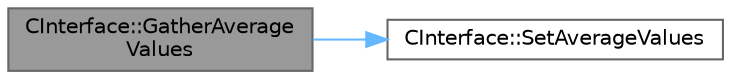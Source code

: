 digraph "CInterface::GatherAverageValues"
{
 // LATEX_PDF_SIZE
  bgcolor="transparent";
  edge [fontname=Helvetica,fontsize=10,labelfontname=Helvetica,labelfontsize=10];
  node [fontname=Helvetica,fontsize=10,shape=box,height=0.2,width=0.4];
  rankdir="LR";
  Node1 [id="Node000001",label="CInterface::GatherAverage\lValues",height=0.2,width=0.4,color="gray40", fillcolor="grey60", style="filled", fontcolor="black",tooltip="Interpolate data and scatter it into different processors, for matching meshes."];
  Node1 -> Node2 [id="edge1_Node000001_Node000002",color="steelblue1",style="solid",tooltip=" "];
  Node2 [id="Node000002",label="CInterface::SetAverageValues",height=0.2,width=0.4,color="grey40", fillcolor="white", style="filled",URL="$classCInterface.html#a00c51b5553f761b1afc914f0fb6172e3",tooltip="A virtual member."];
}
